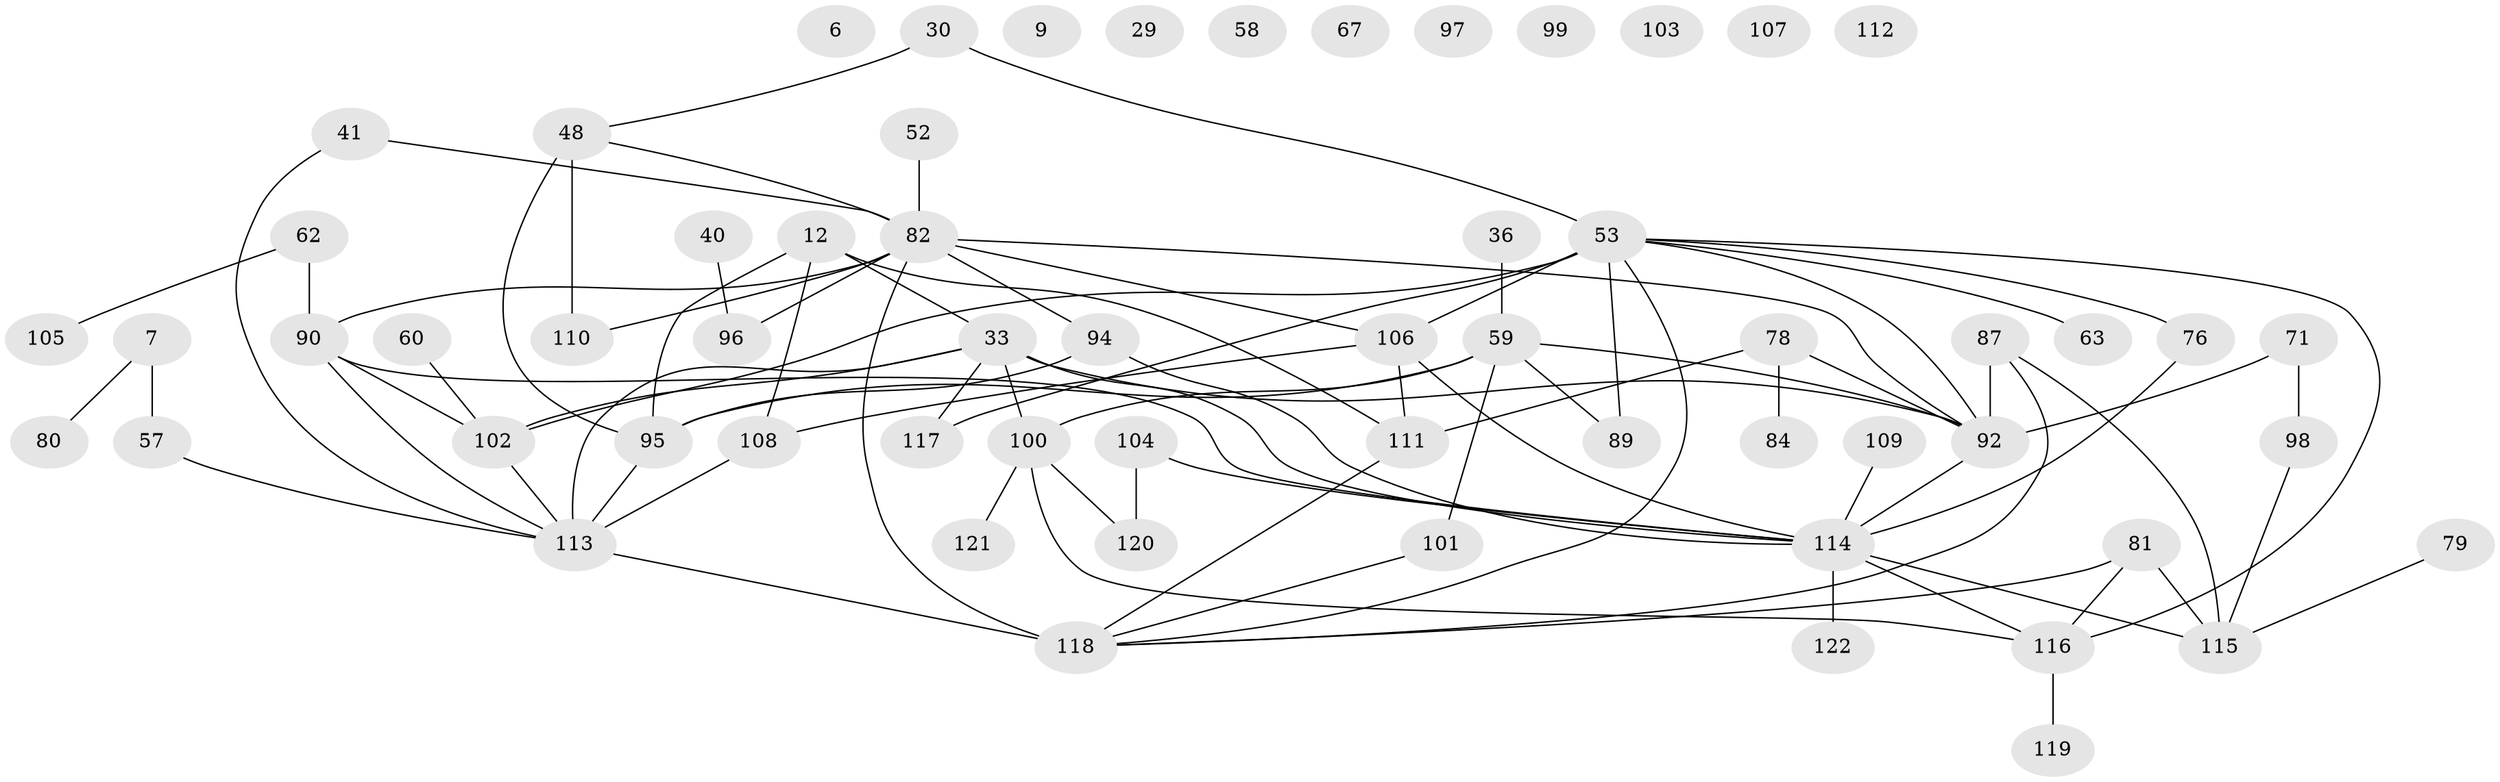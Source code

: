 // original degree distribution, {3: 0.26229508196721313, 6: 0.04918032786885246, 1: 0.1557377049180328, 2: 0.2459016393442623, 0: 0.08196721311475409, 4: 0.12295081967213115, 5: 0.05737704918032787, 7: 0.01639344262295082, 10: 0.00819672131147541}
// Generated by graph-tools (version 1.1) at 2025/39/03/09/25 04:39:03]
// undirected, 61 vertices, 86 edges
graph export_dot {
graph [start="1"]
  node [color=gray90,style=filled];
  6;
  7;
  9;
  12;
  29;
  30 [super="+27"];
  33 [super="+24"];
  36;
  40;
  41;
  48;
  52;
  53 [super="+38"];
  57;
  58;
  59 [super="+16+44+17"];
  60;
  62;
  63;
  67;
  71;
  76;
  78;
  79;
  80;
  81 [super="+50"];
  82 [super="+39+51+73+66"];
  84;
  87 [super="+55"];
  89;
  90 [super="+1+88"];
  92 [super="+10+15+65+69"];
  94;
  95 [super="+25+83"];
  96;
  97;
  98 [super="+4"];
  99;
  100 [super="+77"];
  101 [super="+75+32"];
  102 [super="+64"];
  103;
  104;
  105;
  106 [super="+47+19"];
  107;
  108 [super="+72"];
  109;
  110 [super="+93"];
  111;
  112;
  113 [super="+74+85"];
  114 [super="+86"];
  115 [super="+54"];
  116 [super="+13"];
  117;
  118 [super="+56+91"];
  119;
  120;
  121;
  122;
  7 -- 57;
  7 -- 80;
  12 -- 33 [weight=2];
  12 -- 95 [weight=2];
  12 -- 108;
  12 -- 111;
  30 -- 48;
  30 -- 53;
  33 -- 117;
  33 -- 102 [weight=2];
  33 -- 92 [weight=3];
  33 -- 113;
  33 -- 114;
  33 -- 100;
  36 -- 59;
  40 -- 96;
  41 -- 113;
  41 -- 82;
  48 -- 110 [weight=2];
  48 -- 82;
  48 -- 95;
  52 -- 82;
  53 -- 89;
  53 -- 116;
  53 -- 102 [weight=2];
  53 -- 76;
  53 -- 117;
  53 -- 118;
  53 -- 63;
  53 -- 92;
  53 -- 106 [weight=2];
  57 -- 113;
  59 -- 92 [weight=2];
  59 -- 100;
  59 -- 101;
  59 -- 89;
  59 -- 95 [weight=2];
  60 -- 102;
  62 -- 105;
  62 -- 90;
  71 -- 98 [weight=2];
  71 -- 92;
  76 -- 114;
  78 -- 84;
  78 -- 111;
  78 -- 92;
  79 -- 115;
  81 -- 116;
  81 -- 115;
  81 -- 118;
  82 -- 118 [weight=3];
  82 -- 96;
  82 -- 94;
  82 -- 106 [weight=2];
  82 -- 110;
  82 -- 90;
  82 -- 92;
  87 -- 92 [weight=2];
  87 -- 118;
  87 -- 115;
  90 -- 102;
  90 -- 114 [weight=2];
  90 -- 113;
  92 -- 114 [weight=2];
  94 -- 95;
  94 -- 114;
  95 -- 113;
  98 -- 115;
  100 -- 120;
  100 -- 121;
  100 -- 116;
  101 -- 118;
  102 -- 113;
  104 -- 120;
  104 -- 114;
  106 -- 108;
  106 -- 111;
  106 -- 114;
  108 -- 113;
  109 -- 114;
  111 -- 118;
  113 -- 118 [weight=2];
  114 -- 122;
  114 -- 115;
  114 -- 116;
  116 -- 119;
}
